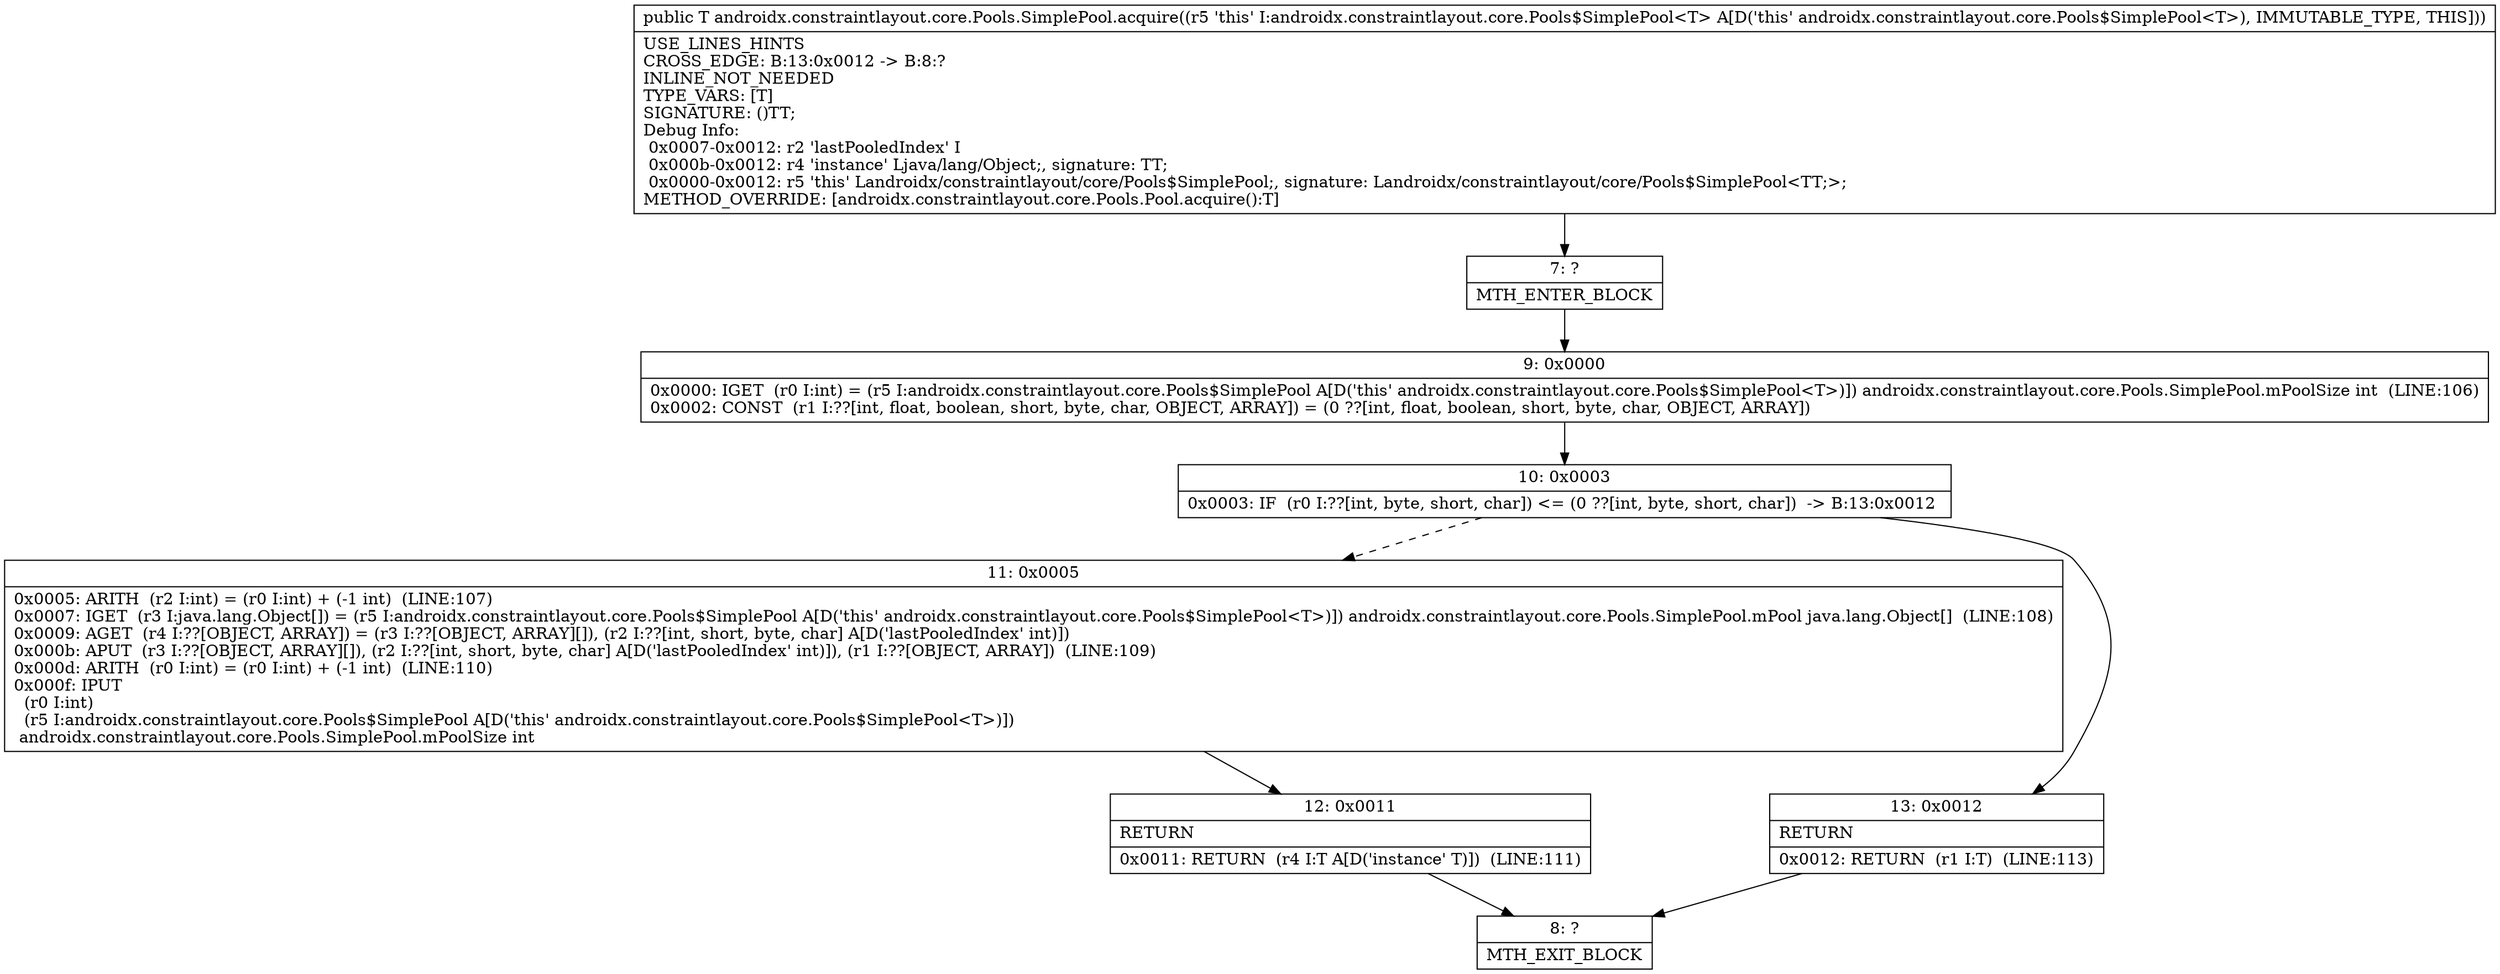 digraph "CFG forandroidx.constraintlayout.core.Pools.SimplePool.acquire()Ljava\/lang\/Object;" {
Node_7 [shape=record,label="{7\:\ ?|MTH_ENTER_BLOCK\l}"];
Node_9 [shape=record,label="{9\:\ 0x0000|0x0000: IGET  (r0 I:int) = (r5 I:androidx.constraintlayout.core.Pools$SimplePool A[D('this' androidx.constraintlayout.core.Pools$SimplePool\<T\>)]) androidx.constraintlayout.core.Pools.SimplePool.mPoolSize int  (LINE:106)\l0x0002: CONST  (r1 I:??[int, float, boolean, short, byte, char, OBJECT, ARRAY]) = (0 ??[int, float, boolean, short, byte, char, OBJECT, ARRAY]) \l}"];
Node_10 [shape=record,label="{10\:\ 0x0003|0x0003: IF  (r0 I:??[int, byte, short, char]) \<= (0 ??[int, byte, short, char])  \-\> B:13:0x0012 \l}"];
Node_11 [shape=record,label="{11\:\ 0x0005|0x0005: ARITH  (r2 I:int) = (r0 I:int) + (\-1 int)  (LINE:107)\l0x0007: IGET  (r3 I:java.lang.Object[]) = (r5 I:androidx.constraintlayout.core.Pools$SimplePool A[D('this' androidx.constraintlayout.core.Pools$SimplePool\<T\>)]) androidx.constraintlayout.core.Pools.SimplePool.mPool java.lang.Object[]  (LINE:108)\l0x0009: AGET  (r4 I:??[OBJECT, ARRAY]) = (r3 I:??[OBJECT, ARRAY][]), (r2 I:??[int, short, byte, char] A[D('lastPooledIndex' int)]) \l0x000b: APUT  (r3 I:??[OBJECT, ARRAY][]), (r2 I:??[int, short, byte, char] A[D('lastPooledIndex' int)]), (r1 I:??[OBJECT, ARRAY])  (LINE:109)\l0x000d: ARITH  (r0 I:int) = (r0 I:int) + (\-1 int)  (LINE:110)\l0x000f: IPUT  \l  (r0 I:int)\l  (r5 I:androidx.constraintlayout.core.Pools$SimplePool A[D('this' androidx.constraintlayout.core.Pools$SimplePool\<T\>)])\l androidx.constraintlayout.core.Pools.SimplePool.mPoolSize int \l}"];
Node_12 [shape=record,label="{12\:\ 0x0011|RETURN\l|0x0011: RETURN  (r4 I:T A[D('instance' T)])  (LINE:111)\l}"];
Node_8 [shape=record,label="{8\:\ ?|MTH_EXIT_BLOCK\l}"];
Node_13 [shape=record,label="{13\:\ 0x0012|RETURN\l|0x0012: RETURN  (r1 I:T)  (LINE:113)\l}"];
MethodNode[shape=record,label="{public T androidx.constraintlayout.core.Pools.SimplePool.acquire((r5 'this' I:androidx.constraintlayout.core.Pools$SimplePool\<T\> A[D('this' androidx.constraintlayout.core.Pools$SimplePool\<T\>), IMMUTABLE_TYPE, THIS]))  | USE_LINES_HINTS\lCROSS_EDGE: B:13:0x0012 \-\> B:8:?\lINLINE_NOT_NEEDED\lTYPE_VARS: [T]\lSIGNATURE: ()TT;\lDebug Info:\l  0x0007\-0x0012: r2 'lastPooledIndex' I\l  0x000b\-0x0012: r4 'instance' Ljava\/lang\/Object;, signature: TT;\l  0x0000\-0x0012: r5 'this' Landroidx\/constraintlayout\/core\/Pools$SimplePool;, signature: Landroidx\/constraintlayout\/core\/Pools$SimplePool\<TT;\>;\lMETHOD_OVERRIDE: [androidx.constraintlayout.core.Pools.Pool.acquire():T]\l}"];
MethodNode -> Node_7;Node_7 -> Node_9;
Node_9 -> Node_10;
Node_10 -> Node_11[style=dashed];
Node_10 -> Node_13;
Node_11 -> Node_12;
Node_12 -> Node_8;
Node_13 -> Node_8;
}

